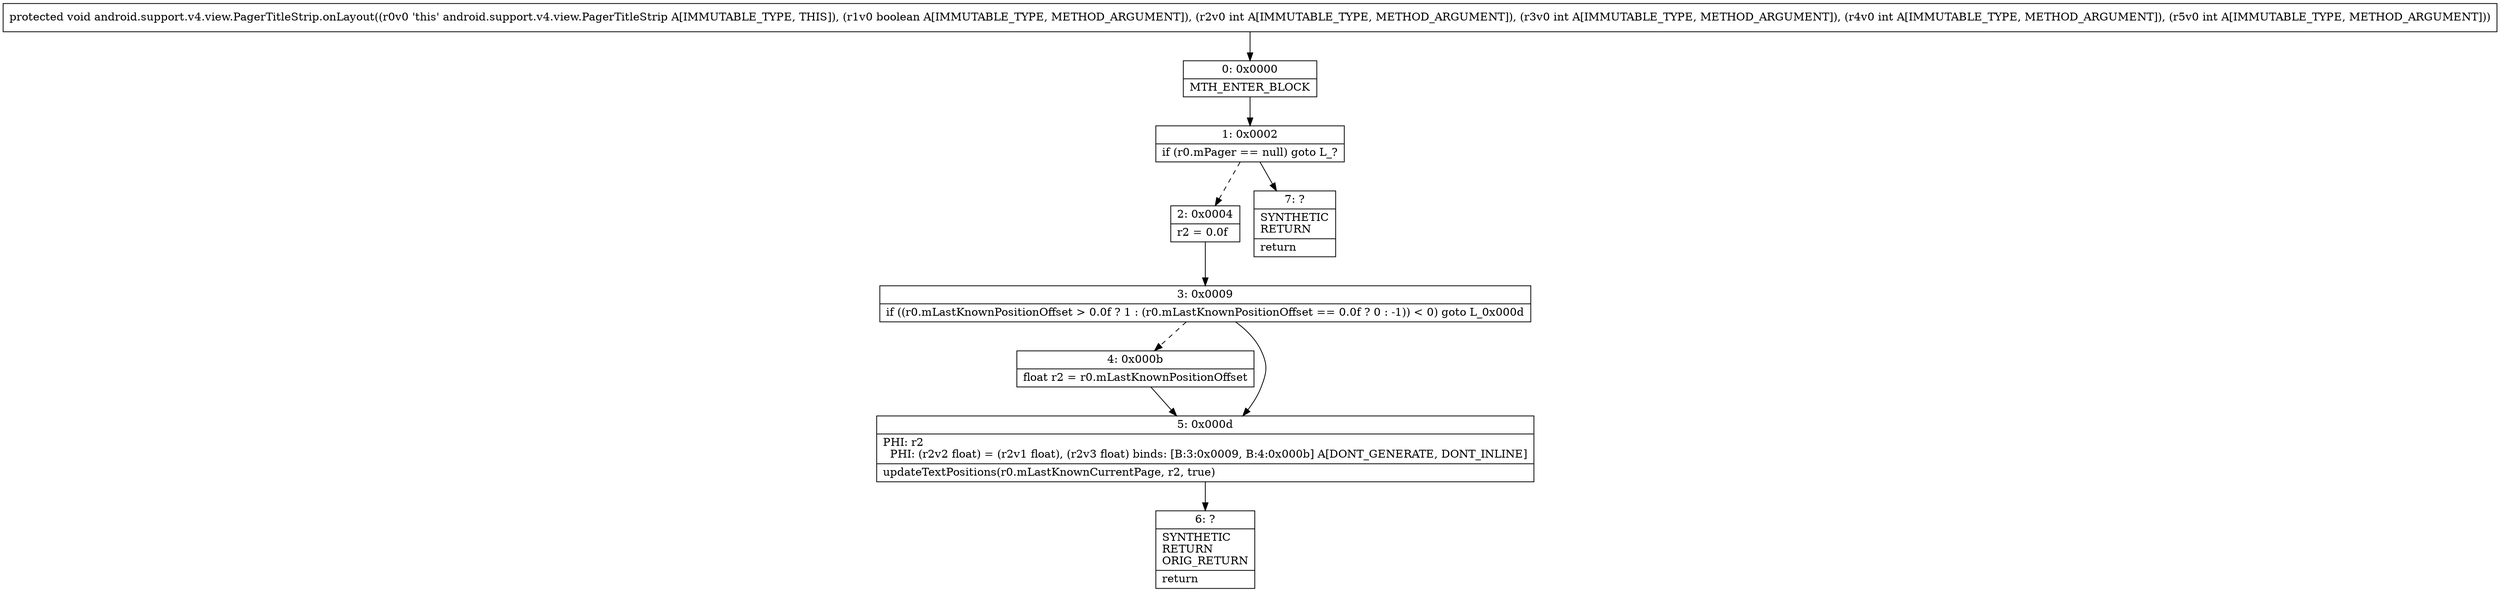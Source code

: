 digraph "CFG forandroid.support.v4.view.PagerTitleStrip.onLayout(ZIIII)V" {
Node_0 [shape=record,label="{0\:\ 0x0000|MTH_ENTER_BLOCK\l}"];
Node_1 [shape=record,label="{1\:\ 0x0002|if (r0.mPager == null) goto L_?\l}"];
Node_2 [shape=record,label="{2\:\ 0x0004|r2 = 0.0f\l}"];
Node_3 [shape=record,label="{3\:\ 0x0009|if ((r0.mLastKnownPositionOffset \> 0.0f ? 1 : (r0.mLastKnownPositionOffset == 0.0f ? 0 : \-1)) \< 0) goto L_0x000d\l}"];
Node_4 [shape=record,label="{4\:\ 0x000b|float r2 = r0.mLastKnownPositionOffset\l}"];
Node_5 [shape=record,label="{5\:\ 0x000d|PHI: r2 \l  PHI: (r2v2 float) = (r2v1 float), (r2v3 float) binds: [B:3:0x0009, B:4:0x000b] A[DONT_GENERATE, DONT_INLINE]\l|updateTextPositions(r0.mLastKnownCurrentPage, r2, true)\l}"];
Node_6 [shape=record,label="{6\:\ ?|SYNTHETIC\lRETURN\lORIG_RETURN\l|return\l}"];
Node_7 [shape=record,label="{7\:\ ?|SYNTHETIC\lRETURN\l|return\l}"];
MethodNode[shape=record,label="{protected void android.support.v4.view.PagerTitleStrip.onLayout((r0v0 'this' android.support.v4.view.PagerTitleStrip A[IMMUTABLE_TYPE, THIS]), (r1v0 boolean A[IMMUTABLE_TYPE, METHOD_ARGUMENT]), (r2v0 int A[IMMUTABLE_TYPE, METHOD_ARGUMENT]), (r3v0 int A[IMMUTABLE_TYPE, METHOD_ARGUMENT]), (r4v0 int A[IMMUTABLE_TYPE, METHOD_ARGUMENT]), (r5v0 int A[IMMUTABLE_TYPE, METHOD_ARGUMENT])) }"];
MethodNode -> Node_0;
Node_0 -> Node_1;
Node_1 -> Node_2[style=dashed];
Node_1 -> Node_7;
Node_2 -> Node_3;
Node_3 -> Node_4[style=dashed];
Node_3 -> Node_5;
Node_4 -> Node_5;
Node_5 -> Node_6;
}

